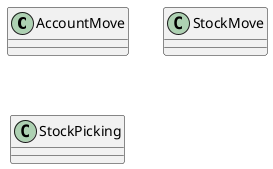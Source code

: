 @startuml classes_l10n_in_purchase_stock
set namespaceSeparator none
class "AccountMove" as odoo_src.odoo.addons.l10n_in_purchase_stock.models.account_move.AccountMove {
}
class "StockMove" as odoo_src.odoo.addons.l10n_in_purchase_stock.models.stock_move.StockMove {
}
class "StockPicking" as odoo_src.odoo.addons.l10n_in_purchase_stock.models.stock_picking.StockPicking {
}
@enduml
